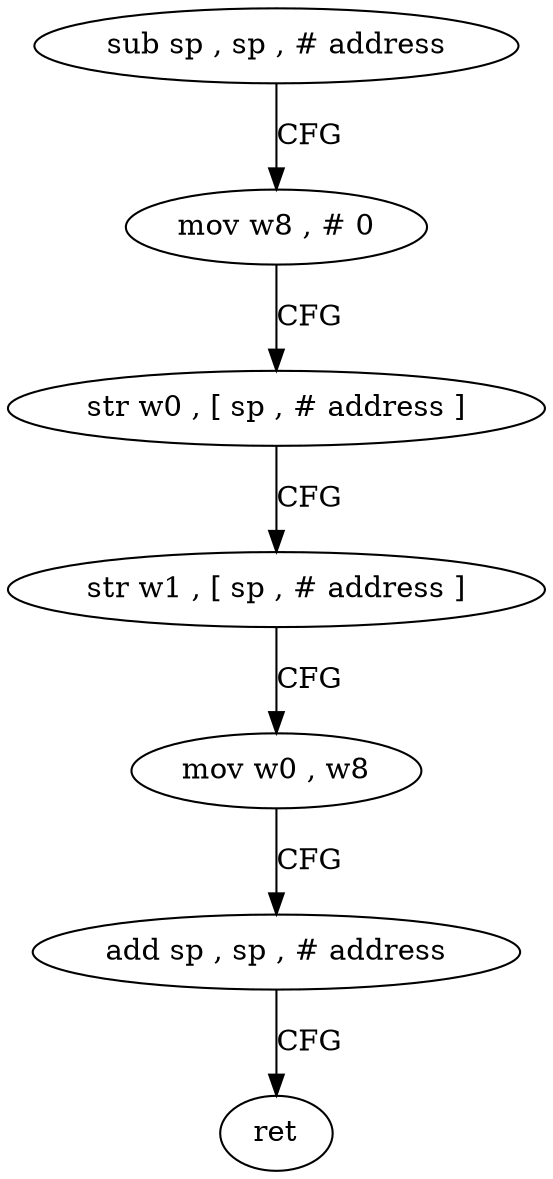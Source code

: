 digraph "func" {
"4254200" [label = "sub sp , sp , # address" ]
"4254204" [label = "mov w8 , # 0" ]
"4254208" [label = "str w0 , [ sp , # address ]" ]
"4254212" [label = "str w1 , [ sp , # address ]" ]
"4254216" [label = "mov w0 , w8" ]
"4254220" [label = "add sp , sp , # address" ]
"4254224" [label = "ret" ]
"4254200" -> "4254204" [ label = "CFG" ]
"4254204" -> "4254208" [ label = "CFG" ]
"4254208" -> "4254212" [ label = "CFG" ]
"4254212" -> "4254216" [ label = "CFG" ]
"4254216" -> "4254220" [ label = "CFG" ]
"4254220" -> "4254224" [ label = "CFG" ]
}
